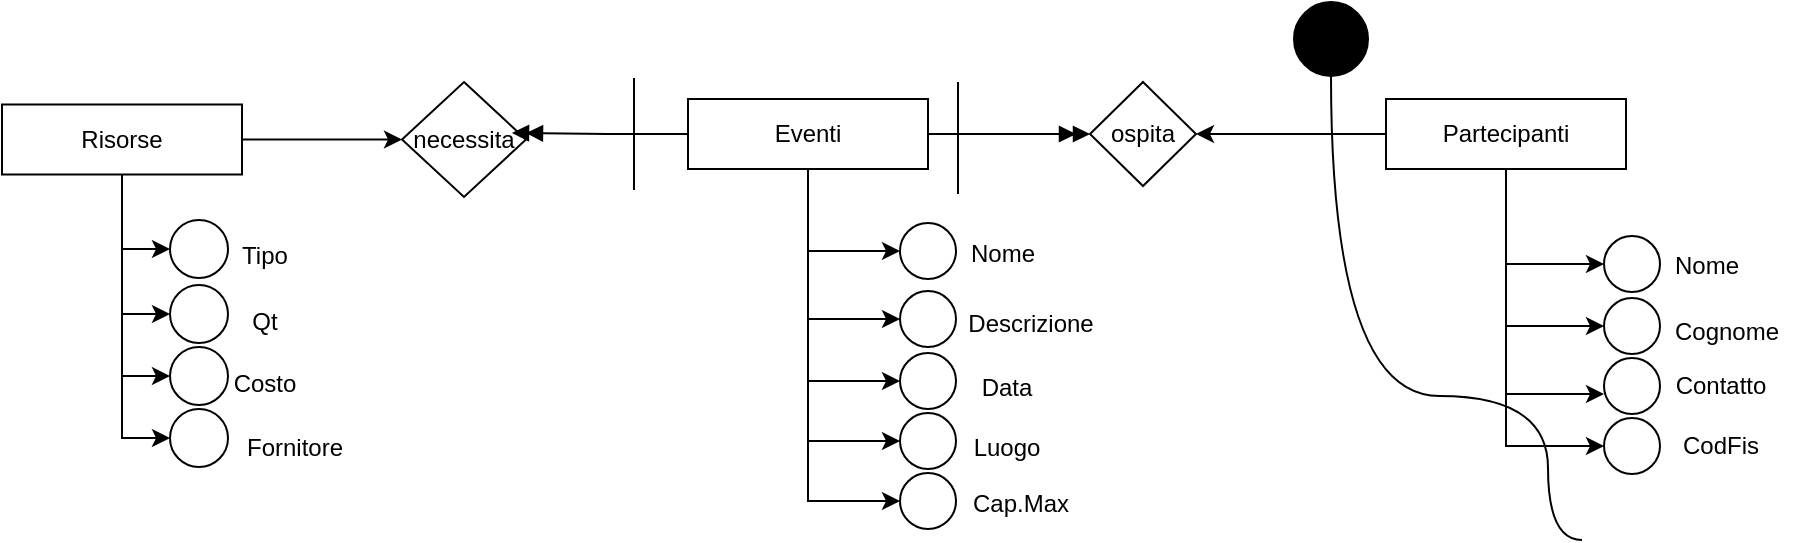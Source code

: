 <mxfile version="24.0.4" type="device">
  <diagram name="Pagina-1" id="xjiZ_iqBnd0bqbpRk6Ph">
    <mxGraphModel dx="880" dy="532" grid="0" gridSize="10" guides="1" tooltips="1" connect="1" arrows="1" fold="1" page="1" pageScale="1" pageWidth="827" pageHeight="1169" background="#ffffff" math="0" shadow="0">
      <root>
        <mxCell id="0" />
        <mxCell id="1" parent="0" />
        <mxCell id="EVyseIESzRByV1ANANDa-7" style="edgeStyle=orthogonalEdgeStyle;rounded=0;orthogonalLoop=1;jettySize=auto;html=1;exitX=1;exitY=0.5;exitDx=0;exitDy=0;entryX=0;entryY=0.5;entryDx=0;entryDy=0;endArrow=doubleBlock;endFill=1;" edge="1" parent="1" source="EVyseIESzRByV1ANANDa-1" target="EVyseIESzRByV1ANANDa-5">
          <mxGeometry relative="1" as="geometry" />
        </mxCell>
        <mxCell id="EVyseIESzRByV1ANANDa-33" style="edgeStyle=orthogonalEdgeStyle;rounded=0;orthogonalLoop=1;jettySize=auto;html=1;entryX=0;entryY=0.5;entryDx=0;entryDy=0;" edge="1" parent="1" source="EVyseIESzRByV1ANANDa-1" target="EVyseIESzRByV1ANANDa-25">
          <mxGeometry relative="1" as="geometry" />
        </mxCell>
        <mxCell id="EVyseIESzRByV1ANANDa-34" style="edgeStyle=orthogonalEdgeStyle;rounded=0;orthogonalLoop=1;jettySize=auto;html=1;entryX=0;entryY=0.5;entryDx=0;entryDy=0;" edge="1" parent="1" source="EVyseIESzRByV1ANANDa-1" target="EVyseIESzRByV1ANANDa-27">
          <mxGeometry relative="1" as="geometry" />
        </mxCell>
        <mxCell id="EVyseIESzRByV1ANANDa-35" style="edgeStyle=orthogonalEdgeStyle;rounded=0;orthogonalLoop=1;jettySize=auto;html=1;entryX=0;entryY=0.5;entryDx=0;entryDy=0;" edge="1" parent="1" source="EVyseIESzRByV1ANANDa-1" target="EVyseIESzRByV1ANANDa-29">
          <mxGeometry relative="1" as="geometry" />
        </mxCell>
        <mxCell id="EVyseIESzRByV1ANANDa-36" style="edgeStyle=orthogonalEdgeStyle;rounded=0;orthogonalLoop=1;jettySize=auto;html=1;entryX=0;entryY=0.5;entryDx=0;entryDy=0;" edge="1" parent="1" source="EVyseIESzRByV1ANANDa-1" target="EVyseIESzRByV1ANANDa-31">
          <mxGeometry relative="1" as="geometry" />
        </mxCell>
        <mxCell id="EVyseIESzRByV1ANANDa-47" style="edgeStyle=orthogonalEdgeStyle;rounded=0;orthogonalLoop=1;jettySize=auto;html=1;entryX=0;entryY=0.5;entryDx=0;entryDy=0;" edge="1" parent="1" source="EVyseIESzRByV1ANANDa-1" target="EVyseIESzRByV1ANANDa-45">
          <mxGeometry relative="1" as="geometry" />
        </mxCell>
        <mxCell id="EVyseIESzRByV1ANANDa-1" value="Eventi" style="rounded=0;whiteSpace=wrap;html=1;" vertex="1" parent="1">
          <mxGeometry x="351" y="220.5" width="120" height="35" as="geometry" />
        </mxCell>
        <mxCell id="EVyseIESzRByV1ANANDa-8" style="edgeStyle=orthogonalEdgeStyle;rounded=0;orthogonalLoop=1;jettySize=auto;html=1;exitX=0;exitY=0.5;exitDx=0;exitDy=0;entryX=1;entryY=0.5;entryDx=0;entryDy=0;endArrow=classic;endFill=1;" edge="1" parent="1" source="EVyseIESzRByV1ANANDa-2" target="EVyseIESzRByV1ANANDa-5">
          <mxGeometry relative="1" as="geometry" />
        </mxCell>
        <mxCell id="EVyseIESzRByV1ANANDa-21" style="edgeStyle=orthogonalEdgeStyle;rounded=0;orthogonalLoop=1;jettySize=auto;html=1;exitX=0.5;exitY=1;exitDx=0;exitDy=0;entryX=0;entryY=0.5;entryDx=0;entryDy=0;" edge="1" parent="1" source="EVyseIESzRByV1ANANDa-2" target="EVyseIESzRByV1ANANDa-13">
          <mxGeometry relative="1" as="geometry" />
        </mxCell>
        <mxCell id="EVyseIESzRByV1ANANDa-22" style="edgeStyle=orthogonalEdgeStyle;rounded=0;orthogonalLoop=1;jettySize=auto;html=1;entryX=0;entryY=0.5;entryDx=0;entryDy=0;" edge="1" parent="1" source="EVyseIESzRByV1ANANDa-2" target="EVyseIESzRByV1ANANDa-15">
          <mxGeometry relative="1" as="geometry" />
        </mxCell>
        <mxCell id="EVyseIESzRByV1ANANDa-24" style="edgeStyle=orthogonalEdgeStyle;rounded=0;orthogonalLoop=1;jettySize=auto;html=1;entryX=0;entryY=0.5;entryDx=0;entryDy=0;" edge="1" parent="1" source="EVyseIESzRByV1ANANDa-2" target="EVyseIESzRByV1ANANDa-19">
          <mxGeometry relative="1" as="geometry" />
        </mxCell>
        <mxCell id="EVyseIESzRByV1ANANDa-2" value="Partecipanti" style="rounded=0;whiteSpace=wrap;html=1;" vertex="1" parent="1">
          <mxGeometry x="700" y="220.5" width="120" height="35" as="geometry" />
        </mxCell>
        <mxCell id="EVyseIESzRByV1ANANDa-10" style="edgeStyle=orthogonalEdgeStyle;rounded=0;orthogonalLoop=1;jettySize=auto;html=1;exitX=1;exitY=0.5;exitDx=0;exitDy=0;" edge="1" parent="1" source="EVyseIESzRByV1ANANDa-3" target="EVyseIESzRByV1ANANDa-4">
          <mxGeometry relative="1" as="geometry" />
        </mxCell>
        <mxCell id="EVyseIESzRByV1ANANDa-48" style="edgeStyle=orthogonalEdgeStyle;rounded=0;orthogonalLoop=1;jettySize=auto;html=1;exitX=0.5;exitY=1;exitDx=0;exitDy=0;entryX=0;entryY=0.5;entryDx=0;entryDy=0;" edge="1" parent="1" source="EVyseIESzRByV1ANANDa-3" target="EVyseIESzRByV1ANANDa-37">
          <mxGeometry relative="1" as="geometry" />
        </mxCell>
        <mxCell id="EVyseIESzRByV1ANANDa-49" style="edgeStyle=orthogonalEdgeStyle;rounded=0;orthogonalLoop=1;jettySize=auto;html=1;entryX=0;entryY=0.5;entryDx=0;entryDy=0;" edge="1" parent="1" source="EVyseIESzRByV1ANANDa-3" target="EVyseIESzRByV1ANANDa-39">
          <mxGeometry relative="1" as="geometry" />
        </mxCell>
        <mxCell id="EVyseIESzRByV1ANANDa-50" style="edgeStyle=orthogonalEdgeStyle;rounded=0;orthogonalLoop=1;jettySize=auto;html=1;entryX=0;entryY=0.5;entryDx=0;entryDy=0;" edge="1" parent="1" source="EVyseIESzRByV1ANANDa-3" target="EVyseIESzRByV1ANANDa-41">
          <mxGeometry relative="1" as="geometry" />
        </mxCell>
        <mxCell id="EVyseIESzRByV1ANANDa-51" style="edgeStyle=orthogonalEdgeStyle;rounded=0;orthogonalLoop=1;jettySize=auto;html=1;entryX=0;entryY=0.5;entryDx=0;entryDy=0;" edge="1" parent="1" source="EVyseIESzRByV1ANANDa-3" target="EVyseIESzRByV1ANANDa-43">
          <mxGeometry relative="1" as="geometry" />
        </mxCell>
        <mxCell id="EVyseIESzRByV1ANANDa-3" value="Risorse" style="rounded=0;whiteSpace=wrap;html=1;" vertex="1" parent="1">
          <mxGeometry x="8" y="223.25" width="120" height="35" as="geometry" />
        </mxCell>
        <mxCell id="EVyseIESzRByV1ANANDa-4" value="necessita" style="rhombus;whiteSpace=wrap;html=1;" vertex="1" parent="1">
          <mxGeometry x="208" y="212" width="62" height="57.5" as="geometry" />
        </mxCell>
        <mxCell id="EVyseIESzRByV1ANANDa-5" value="ospita" style="rhombus;whiteSpace=wrap;html=1;" vertex="1" parent="1">
          <mxGeometry x="552" y="212" width="53" height="52" as="geometry" />
        </mxCell>
        <mxCell id="EVyseIESzRByV1ANANDa-9" value="" style="endArrow=none;html=1;rounded=0;" edge="1" parent="1">
          <mxGeometry width="50" height="50" relative="1" as="geometry">
            <mxPoint x="486" y="268" as="sourcePoint" />
            <mxPoint x="486" y="212" as="targetPoint" />
          </mxGeometry>
        </mxCell>
        <mxCell id="EVyseIESzRByV1ANANDa-11" style="edgeStyle=orthogonalEdgeStyle;rounded=0;orthogonalLoop=1;jettySize=auto;html=1;exitX=0;exitY=0.5;exitDx=0;exitDy=0;entryX=0.887;entryY=0.443;entryDx=0;entryDy=0;entryPerimeter=0;endArrow=doubleBlock;endFill=1;" edge="1" parent="1" source="EVyseIESzRByV1ANANDa-1" target="EVyseIESzRByV1ANANDa-4">
          <mxGeometry relative="1" as="geometry" />
        </mxCell>
        <mxCell id="EVyseIESzRByV1ANANDa-12" value="" style="endArrow=none;html=1;rounded=0;" edge="1" parent="1">
          <mxGeometry width="50" height="50" relative="1" as="geometry">
            <mxPoint x="324" y="266" as="sourcePoint" />
            <mxPoint x="324" y="210" as="targetPoint" />
          </mxGeometry>
        </mxCell>
        <mxCell id="EVyseIESzRByV1ANANDa-13" value="" style="ellipse;whiteSpace=wrap;html=1;aspect=fixed;" vertex="1" parent="1">
          <mxGeometry x="809" y="289" width="28" height="28" as="geometry" />
        </mxCell>
        <mxCell id="EVyseIESzRByV1ANANDa-14" value="Nome" style="text;html=1;align=center;verticalAlign=middle;resizable=0;points=[];autosize=1;strokeColor=none;fillColor=none;" vertex="1" parent="1">
          <mxGeometry x="835" y="291" width="50" height="26" as="geometry" />
        </mxCell>
        <mxCell id="EVyseIESzRByV1ANANDa-15" value="" style="ellipse;whiteSpace=wrap;html=1;aspect=fixed;" vertex="1" parent="1">
          <mxGeometry x="809" y="320" width="28" height="28" as="geometry" />
        </mxCell>
        <mxCell id="EVyseIESzRByV1ANANDa-16" value="Cognome" style="text;html=1;align=center;verticalAlign=middle;resizable=0;points=[];autosize=1;strokeColor=none;fillColor=none;" vertex="1" parent="1">
          <mxGeometry x="835" y="324" width="70" height="26" as="geometry" />
        </mxCell>
        <mxCell id="EVyseIESzRByV1ANANDa-17" value="" style="ellipse;whiteSpace=wrap;html=1;aspect=fixed;" vertex="1" parent="1">
          <mxGeometry x="809" y="350" width="28" height="28" as="geometry" />
        </mxCell>
        <mxCell id="EVyseIESzRByV1ANANDa-18" value="Contatto" style="text;html=1;align=center;verticalAlign=middle;resizable=0;points=[];autosize=1;strokeColor=none;fillColor=none;" vertex="1" parent="1">
          <mxGeometry x="835" y="351" width="63" height="26" as="geometry" />
        </mxCell>
        <mxCell id="EVyseIESzRByV1ANANDa-19" value="" style="ellipse;whiteSpace=wrap;html=1;aspect=fixed;fillColor=#FFFFFF;" vertex="1" parent="1">
          <mxGeometry x="809" y="380" width="28" height="28" as="geometry" />
        </mxCell>
        <mxCell id="EVyseIESzRByV1ANANDa-20" value="CodFis" style="text;html=1;align=center;verticalAlign=middle;resizable=0;points=[];autosize=1;strokeColor=none;fillColor=none;" vertex="1" parent="1">
          <mxGeometry x="839" y="381" width="56" height="26" as="geometry" />
        </mxCell>
        <mxCell id="EVyseIESzRByV1ANANDa-23" style="edgeStyle=orthogonalEdgeStyle;rounded=0;orthogonalLoop=1;jettySize=auto;html=1;entryX=0;entryY=0.643;entryDx=0;entryDy=0;entryPerimeter=0;" edge="1" parent="1" source="EVyseIESzRByV1ANANDa-2" target="EVyseIESzRByV1ANANDa-17">
          <mxGeometry relative="1" as="geometry" />
        </mxCell>
        <mxCell id="EVyseIESzRByV1ANANDa-25" value="" style="ellipse;whiteSpace=wrap;html=1;aspect=fixed;" vertex="1" parent="1">
          <mxGeometry x="457" y="282.5" width="28" height="28" as="geometry" />
        </mxCell>
        <mxCell id="EVyseIESzRByV1ANANDa-26" value="Nome" style="text;html=1;align=center;verticalAlign=middle;resizable=0;points=[];autosize=1;strokeColor=none;fillColor=none;" vertex="1" parent="1">
          <mxGeometry x="483" y="284.5" width="50" height="26" as="geometry" />
        </mxCell>
        <mxCell id="EVyseIESzRByV1ANANDa-27" value="" style="ellipse;whiteSpace=wrap;html=1;aspect=fixed;" vertex="1" parent="1">
          <mxGeometry x="457" y="316.5" width="28" height="28" as="geometry" />
        </mxCell>
        <mxCell id="EVyseIESzRByV1ANANDa-28" value="Descrizione" style="text;html=1;align=center;verticalAlign=middle;resizable=0;points=[];autosize=1;strokeColor=none;fillColor=none;" vertex="1" parent="1">
          <mxGeometry x="481" y="319.5" width="81" height="26" as="geometry" />
        </mxCell>
        <mxCell id="EVyseIESzRByV1ANANDa-29" value="" style="ellipse;whiteSpace=wrap;html=1;aspect=fixed;" vertex="1" parent="1">
          <mxGeometry x="457" y="347.5" width="28" height="28" as="geometry" />
        </mxCell>
        <mxCell id="EVyseIESzRByV1ANANDa-30" value="Data" style="text;html=1;align=center;verticalAlign=middle;resizable=0;points=[];autosize=1;strokeColor=none;fillColor=none;" vertex="1" parent="1">
          <mxGeometry x="488" y="351.5" width="43" height="26" as="geometry" />
        </mxCell>
        <mxCell id="EVyseIESzRByV1ANANDa-31" value="" style="ellipse;whiteSpace=wrap;html=1;aspect=fixed;" vertex="1" parent="1">
          <mxGeometry x="457" y="377.5" width="28" height="28" as="geometry" />
        </mxCell>
        <mxCell id="EVyseIESzRByV1ANANDa-32" value="Luogo" style="text;html=1;align=center;verticalAlign=middle;resizable=0;points=[];autosize=1;strokeColor=none;fillColor=none;" vertex="1" parent="1">
          <mxGeometry x="484" y="381.5" width="51" height="26" as="geometry" />
        </mxCell>
        <mxCell id="EVyseIESzRByV1ANANDa-37" value="" style="ellipse;whiteSpace=wrap;html=1;aspect=fixed;" vertex="1" parent="1">
          <mxGeometry x="92" y="281" width="29" height="29" as="geometry" />
        </mxCell>
        <mxCell id="EVyseIESzRByV1ANANDa-38" value="Tipo" style="text;html=1;align=center;verticalAlign=middle;resizable=0;points=[];autosize=1;strokeColor=none;fillColor=none;" vertex="1" parent="1">
          <mxGeometry x="118" y="286" width="41" height="26" as="geometry" />
        </mxCell>
        <mxCell id="EVyseIESzRByV1ANANDa-39" value="" style="ellipse;whiteSpace=wrap;html=1;aspect=fixed;" vertex="1" parent="1">
          <mxGeometry x="92" y="313.5" width="29" height="29" as="geometry" />
        </mxCell>
        <mxCell id="EVyseIESzRByV1ANANDa-40" value="Qt" style="text;html=1;align=center;verticalAlign=middle;resizable=0;points=[];autosize=1;strokeColor=none;fillColor=none;" vertex="1" parent="1">
          <mxGeometry x="123" y="318.5" width="31" height="26" as="geometry" />
        </mxCell>
        <mxCell id="EVyseIESzRByV1ANANDa-41" value="" style="ellipse;whiteSpace=wrap;html=1;aspect=fixed;" vertex="1" parent="1">
          <mxGeometry x="92" y="344.5" width="29" height="29" as="geometry" />
        </mxCell>
        <mxCell id="EVyseIESzRByV1ANANDa-42" value="Costo" style="text;html=1;align=center;verticalAlign=middle;resizable=0;points=[];autosize=1;strokeColor=none;fillColor=none;" vertex="1" parent="1">
          <mxGeometry x="114" y="349.5" width="49" height="26" as="geometry" />
        </mxCell>
        <mxCell id="EVyseIESzRByV1ANANDa-43" value="" style="ellipse;whiteSpace=wrap;html=1;aspect=fixed;" vertex="1" parent="1">
          <mxGeometry x="92" y="375.5" width="29" height="29" as="geometry" />
        </mxCell>
        <mxCell id="EVyseIESzRByV1ANANDa-44" value="Fornitore" style="text;html=1;align=center;verticalAlign=middle;resizable=0;points=[];autosize=1;strokeColor=none;fillColor=none;" vertex="1" parent="1">
          <mxGeometry x="121" y="382" width="66" height="26" as="geometry" />
        </mxCell>
        <mxCell id="EVyseIESzRByV1ANANDa-45" value="" style="ellipse;whiteSpace=wrap;html=1;aspect=fixed;" vertex="1" parent="1">
          <mxGeometry x="457" y="407.5" width="28" height="28" as="geometry" />
        </mxCell>
        <mxCell id="EVyseIESzRByV1ANANDa-46" value="Cap.Max" style="text;html=1;align=center;verticalAlign=middle;resizable=0;points=[];autosize=1;strokeColor=none;fillColor=none;" vertex="1" parent="1">
          <mxGeometry x="484" y="409.5" width="66" height="26" as="geometry" />
        </mxCell>
        <mxCell id="EVyseIESzRByV1ANANDa-53" style="edgeStyle=orthogonalEdgeStyle;rounded=0;orthogonalLoop=1;jettySize=auto;html=1;curved=1;endArrow=none;endFill=0;" edge="1" parent="1" source="EVyseIESzRByV1ANANDa-52">
          <mxGeometry relative="1" as="geometry">
            <mxPoint x="798" y="441" as="targetPoint" />
            <Array as="points">
              <mxPoint x="673" y="369" />
              <mxPoint x="781" y="369" />
            </Array>
          </mxGeometry>
        </mxCell>
        <mxCell id="EVyseIESzRByV1ANANDa-52" value="" style="ellipse;whiteSpace=wrap;html=1;aspect=fixed;fillColor=#000000;" vertex="1" parent="1">
          <mxGeometry x="654" y="172" width="37" height="37" as="geometry" />
        </mxCell>
      </root>
    </mxGraphModel>
  </diagram>
</mxfile>
